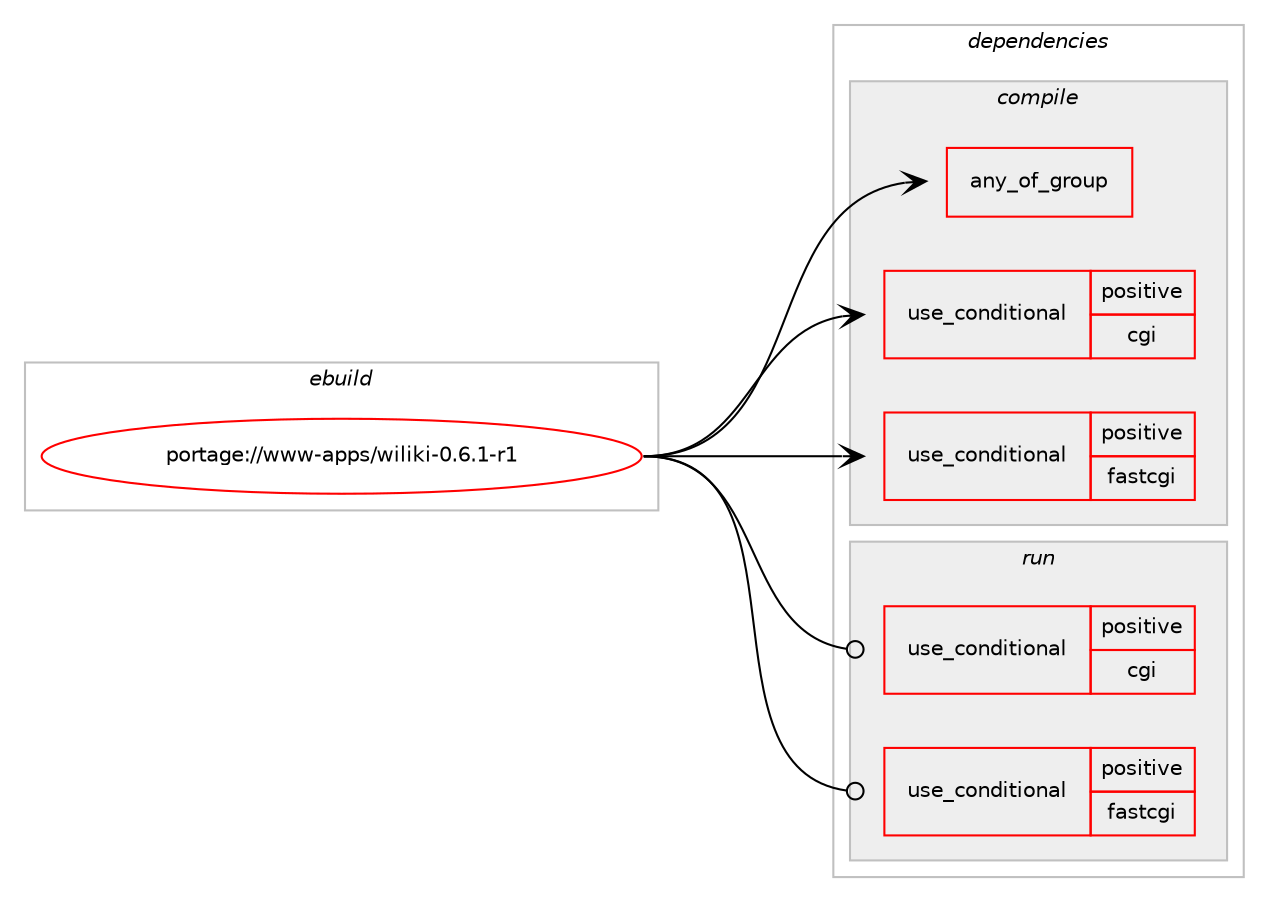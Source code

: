 digraph prolog {

# *************
# Graph options
# *************

newrank=true;
concentrate=true;
compound=true;
graph [rankdir=LR,fontname=Helvetica,fontsize=10,ranksep=1.5];#, ranksep=2.5, nodesep=0.2];
edge  [arrowhead=vee];
node  [fontname=Helvetica,fontsize=10];

# **********
# The ebuild
# **********

subgraph cluster_leftcol {
color=gray;
rank=same;
label=<<i>ebuild</i>>;
id [label="portage://www-apps/wiliki-0.6.1-r1", color=red, width=4, href="../www-apps/wiliki-0.6.1-r1.svg"];
}

# ****************
# The dependencies
# ****************

subgraph cluster_midcol {
color=gray;
label=<<i>dependencies</i>>;
subgraph cluster_compile {
fillcolor="#eeeeee";
style=filled;
label=<<i>compile</i>>;
subgraph any67 {
dependency2280 [label=<<TABLE BORDER="0" CELLBORDER="1" CELLSPACING="0" CELLPADDING="4"><TR><TD CELLPADDING="10">any_of_group</TD></TR></TABLE>>, shape=none, color=red];# *** BEGIN UNKNOWN DEPENDENCY TYPE (TODO) ***
# dependency2280 -> package_dependency(portage://www-apps/wiliki-0.6.1-r1,install,no,virtual,httpd-cgi,none,[,,],[],[])
# *** END UNKNOWN DEPENDENCY TYPE (TODO) ***

# *** BEGIN UNKNOWN DEPENDENCY TYPE (TODO) ***
# dependency2280 -> package_dependency(portage://www-apps/wiliki-0.6.1-r1,install,no,virtual,httpd-fastcgi,none,[,,],[],[])
# *** END UNKNOWN DEPENDENCY TYPE (TODO) ***

}
id:e -> dependency2280:w [weight=20,style="solid",arrowhead="vee"];
subgraph cond721 {
dependency2281 [label=<<TABLE BORDER="0" CELLBORDER="1" CELLSPACING="0" CELLPADDING="4"><TR><TD ROWSPAN="3" CELLPADDING="10">use_conditional</TD></TR><TR><TD>positive</TD></TR><TR><TD>cgi</TD></TR></TABLE>>, shape=none, color=red];
# *** BEGIN UNKNOWN DEPENDENCY TYPE (TODO) ***
# dependency2281 -> package_dependency(portage://www-apps/wiliki-0.6.1-r1,install,no,virtual,httpd-cgi,none,[,,],[],[])
# *** END UNKNOWN DEPENDENCY TYPE (TODO) ***

}
id:e -> dependency2281:w [weight=20,style="solid",arrowhead="vee"];
subgraph cond722 {
dependency2282 [label=<<TABLE BORDER="0" CELLBORDER="1" CELLSPACING="0" CELLPADDING="4"><TR><TD ROWSPAN="3" CELLPADDING="10">use_conditional</TD></TR><TR><TD>positive</TD></TR><TR><TD>fastcgi</TD></TR></TABLE>>, shape=none, color=red];
# *** BEGIN UNKNOWN DEPENDENCY TYPE (TODO) ***
# dependency2282 -> package_dependency(portage://www-apps/wiliki-0.6.1-r1,install,no,virtual,httpd-fastcgi,none,[,,],[],[])
# *** END UNKNOWN DEPENDENCY TYPE (TODO) ***

}
id:e -> dependency2282:w [weight=20,style="solid",arrowhead="vee"];
# *** BEGIN UNKNOWN DEPENDENCY TYPE (TODO) ***
# id -> package_dependency(portage://www-apps/wiliki-0.6.1-r1,install,no,app-admin,webapp-config,none,[,,],[],[])
# *** END UNKNOWN DEPENDENCY TYPE (TODO) ***

# *** BEGIN UNKNOWN DEPENDENCY TYPE (TODO) ***
# id -> package_dependency(portage://www-apps/wiliki-0.6.1-r1,install,no,dev-scheme,gauche,none,[,,],[],[])
# *** END UNKNOWN DEPENDENCY TYPE (TODO) ***

}
subgraph cluster_compileandrun {
fillcolor="#eeeeee";
style=filled;
label=<<i>compile and run</i>>;
}
subgraph cluster_run {
fillcolor="#eeeeee";
style=filled;
label=<<i>run</i>>;
subgraph cond723 {
dependency2283 [label=<<TABLE BORDER="0" CELLBORDER="1" CELLSPACING="0" CELLPADDING="4"><TR><TD ROWSPAN="3" CELLPADDING="10">use_conditional</TD></TR><TR><TD>positive</TD></TR><TR><TD>cgi</TD></TR></TABLE>>, shape=none, color=red];
# *** BEGIN UNKNOWN DEPENDENCY TYPE (TODO) ***
# dependency2283 -> package_dependency(portage://www-apps/wiliki-0.6.1-r1,run,no,virtual,httpd-cgi,none,[,,],[],[])
# *** END UNKNOWN DEPENDENCY TYPE (TODO) ***

}
id:e -> dependency2283:w [weight=20,style="solid",arrowhead="odot"];
subgraph cond724 {
dependency2284 [label=<<TABLE BORDER="0" CELLBORDER="1" CELLSPACING="0" CELLPADDING="4"><TR><TD ROWSPAN="3" CELLPADDING="10">use_conditional</TD></TR><TR><TD>positive</TD></TR><TR><TD>fastcgi</TD></TR></TABLE>>, shape=none, color=red];
# *** BEGIN UNKNOWN DEPENDENCY TYPE (TODO) ***
# dependency2284 -> package_dependency(portage://www-apps/wiliki-0.6.1-r1,run,no,virtual,httpd-fastcgi,none,[,,],[],[])
# *** END UNKNOWN DEPENDENCY TYPE (TODO) ***

}
id:e -> dependency2284:w [weight=20,style="solid",arrowhead="odot"];
# *** BEGIN UNKNOWN DEPENDENCY TYPE (TODO) ***
# id -> package_dependency(portage://www-apps/wiliki-0.6.1-r1,run,no,app-admin,webapp-config,none,[,,],[],[])
# *** END UNKNOWN DEPENDENCY TYPE (TODO) ***

# *** BEGIN UNKNOWN DEPENDENCY TYPE (TODO) ***
# id -> package_dependency(portage://www-apps/wiliki-0.6.1-r1,run,no,dev-scheme,gauche,none,[,,],[],[])
# *** END UNKNOWN DEPENDENCY TYPE (TODO) ***

}
}

# **************
# The candidates
# **************

subgraph cluster_choices {
rank=same;
color=gray;
label=<<i>candidates</i>>;

}

}
